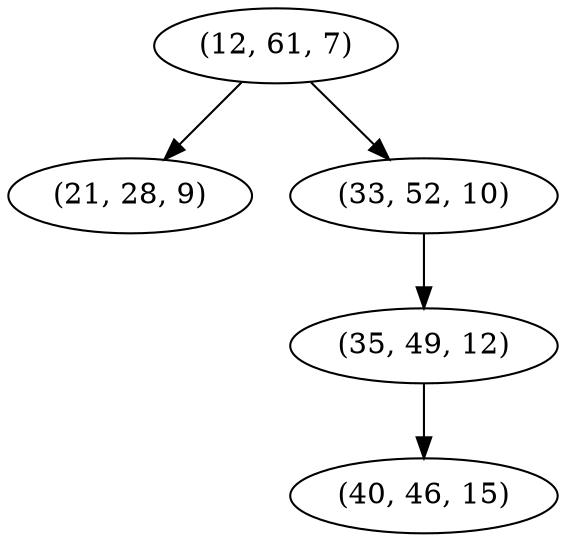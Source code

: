 digraph tree {
    "(12, 61, 7)";
    "(21, 28, 9)";
    "(33, 52, 10)";
    "(35, 49, 12)";
    "(40, 46, 15)";
    "(12, 61, 7)" -> "(21, 28, 9)";
    "(12, 61, 7)" -> "(33, 52, 10)";
    "(33, 52, 10)" -> "(35, 49, 12)";
    "(35, 49, 12)" -> "(40, 46, 15)";
}
